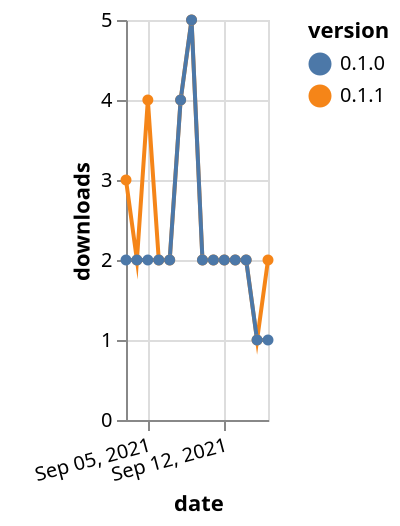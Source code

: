 {"$schema": "https://vega.github.io/schema/vega-lite/v5.json", "description": "A simple bar chart with embedded data.", "data": {"values": [{"date": "2021-09-03", "total": 2348, "delta": 3, "version": "0.1.1"}, {"date": "2021-09-04", "total": 2350, "delta": 2, "version": "0.1.1"}, {"date": "2021-09-05", "total": 2354, "delta": 4, "version": "0.1.1"}, {"date": "2021-09-06", "total": 2356, "delta": 2, "version": "0.1.1"}, {"date": "2021-09-07", "total": 2358, "delta": 2, "version": "0.1.1"}, {"date": "2021-09-08", "total": 2362, "delta": 4, "version": "0.1.1"}, {"date": "2021-09-09", "total": 2367, "delta": 5, "version": "0.1.1"}, {"date": "2021-09-10", "total": 2369, "delta": 2, "version": "0.1.1"}, {"date": "2021-09-11", "total": 2371, "delta": 2, "version": "0.1.1"}, {"date": "2021-09-12", "total": 2373, "delta": 2, "version": "0.1.1"}, {"date": "2021-09-13", "total": 2375, "delta": 2, "version": "0.1.1"}, {"date": "2021-09-14", "total": 2377, "delta": 2, "version": "0.1.1"}, {"date": "2021-09-15", "total": 2378, "delta": 1, "version": "0.1.1"}, {"date": "2021-09-16", "total": 2380, "delta": 2, "version": "0.1.1"}, {"date": "2021-09-03", "total": 2708, "delta": 2, "version": "0.1.0"}, {"date": "2021-09-04", "total": 2710, "delta": 2, "version": "0.1.0"}, {"date": "2021-09-05", "total": 2712, "delta": 2, "version": "0.1.0"}, {"date": "2021-09-06", "total": 2714, "delta": 2, "version": "0.1.0"}, {"date": "2021-09-07", "total": 2716, "delta": 2, "version": "0.1.0"}, {"date": "2021-09-08", "total": 2720, "delta": 4, "version": "0.1.0"}, {"date": "2021-09-09", "total": 2725, "delta": 5, "version": "0.1.0"}, {"date": "2021-09-10", "total": 2727, "delta": 2, "version": "0.1.0"}, {"date": "2021-09-11", "total": 2729, "delta": 2, "version": "0.1.0"}, {"date": "2021-09-12", "total": 2731, "delta": 2, "version": "0.1.0"}, {"date": "2021-09-13", "total": 2733, "delta": 2, "version": "0.1.0"}, {"date": "2021-09-14", "total": 2735, "delta": 2, "version": "0.1.0"}, {"date": "2021-09-15", "total": 2736, "delta": 1, "version": "0.1.0"}, {"date": "2021-09-16", "total": 2737, "delta": 1, "version": "0.1.0"}]}, "width": "container", "mark": {"type": "line", "point": {"filled": true}}, "encoding": {"x": {"field": "date", "type": "temporal", "timeUnit": "yearmonthdate", "title": "date", "axis": {"labelAngle": -15}}, "y": {"field": "delta", "type": "quantitative", "title": "downloads"}, "color": {"field": "version", "type": "nominal"}, "tooltip": {"field": "delta"}}}